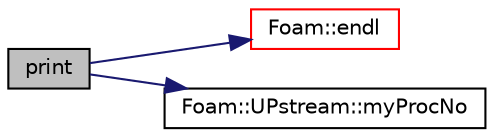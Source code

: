 digraph "print"
{
  bgcolor="transparent";
  edge [fontname="Helvetica",fontsize="10",labelfontname="Helvetica",labelfontsize="10"];
  node [fontname="Helvetica",fontsize="10",shape=record];
  rankdir="LR";
  Node2620 [label="print",height=0.2,width=0.4,color="black", fillcolor="grey75", style="filled", fontcolor="black"];
  Node2620 -> Node2621 [color="midnightblue",fontsize="10",style="solid",fontname="Helvetica"];
  Node2621 [label="Foam::endl",height=0.2,width=0.4,color="red",URL="$a21851.html#a2db8fe02a0d3909e9351bb4275b23ce4",tooltip="Add newline and flush stream. "];
  Node2620 -> Node2623 [color="midnightblue",fontsize="10",style="solid",fontname="Helvetica"];
  Node2623 [label="Foam::UPstream::myProcNo",height=0.2,width=0.4,color="black",URL="$a27377.html#afc74d89573de32a3032c916f8cdd1733",tooltip="Number of this process (starting from masterNo() = 0) "];
}
